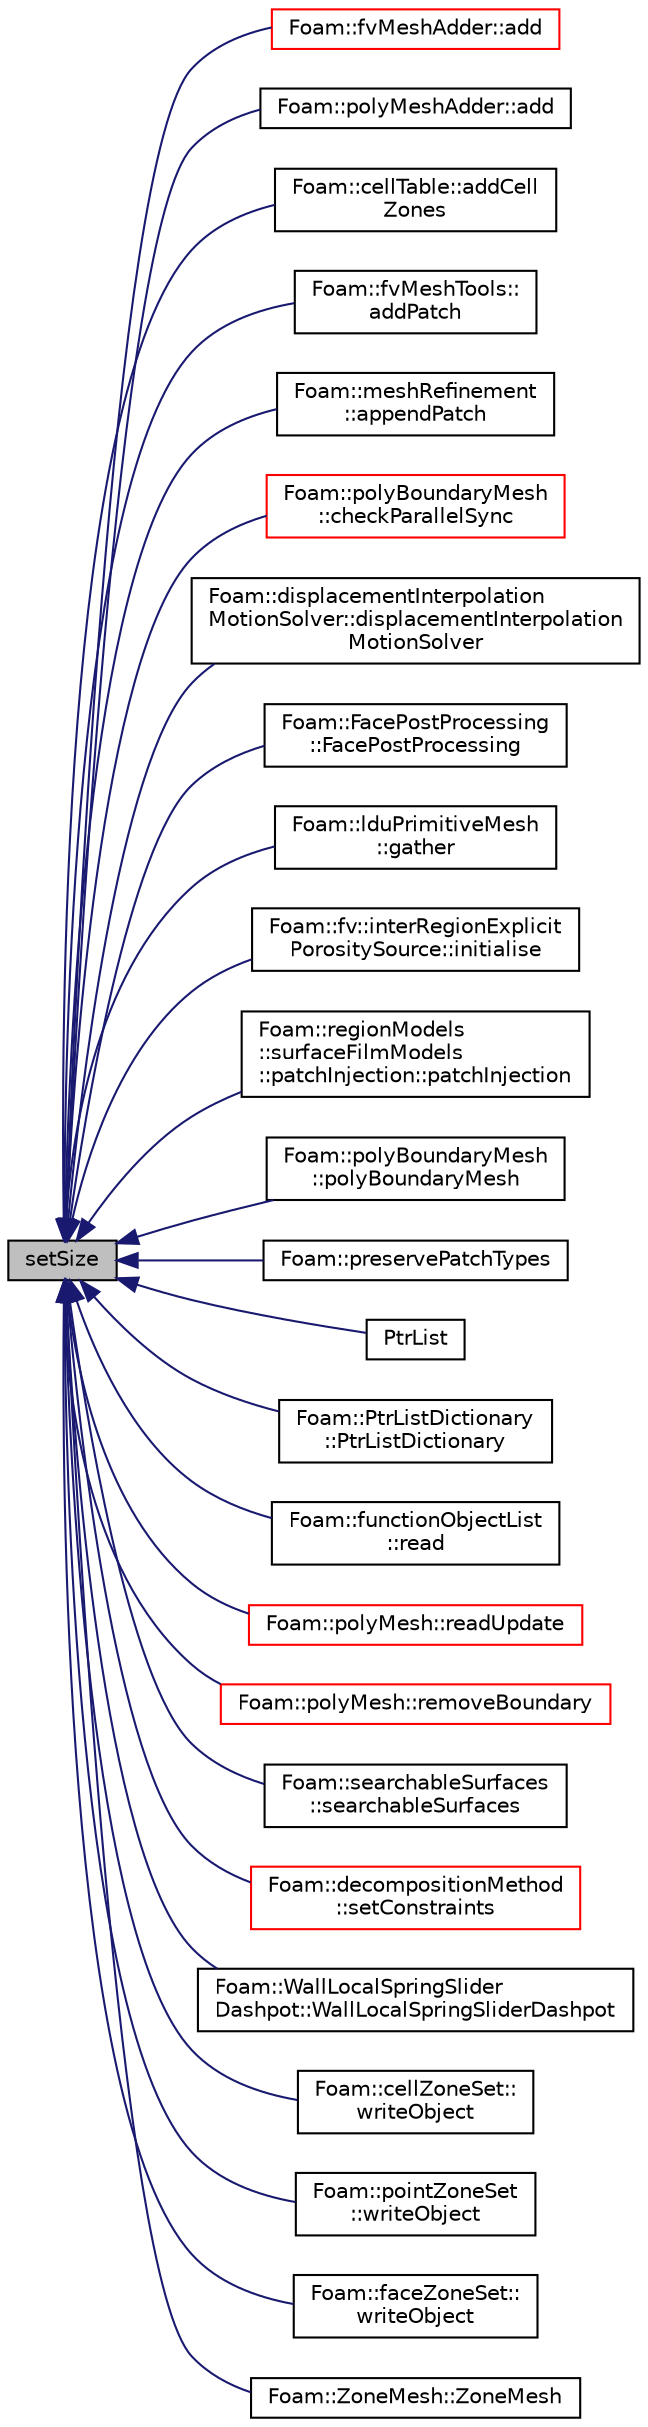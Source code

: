 digraph "setSize"
{
  bgcolor="transparent";
  edge [fontname="Helvetica",fontsize="10",labelfontname="Helvetica",labelfontsize="10"];
  node [fontname="Helvetica",fontsize="10",shape=record];
  rankdir="LR";
  Node1 [label="setSize",height=0.2,width=0.4,color="black", fillcolor="grey75", style="filled", fontcolor="black"];
  Node1 -> Node2 [dir="back",color="midnightblue",fontsize="10",style="solid",fontname="Helvetica"];
  Node2 [label="Foam::fvMeshAdder::add",height=0.2,width=0.4,color="red",URL="$a00869.html#a279c8df949a7489a89a5f2c600e2e3ed",tooltip="Inplace add mesh to fvMesh. Maps all stored fields. Returns map. "];
  Node1 -> Node3 [dir="back",color="midnightblue",fontsize="10",style="solid",fontname="Helvetica"];
  Node3 [label="Foam::polyMeshAdder::add",height=0.2,width=0.4,color="black",URL="$a01906.html#a42c72a8d279c201ea1f49824e6fc340a",tooltip="Inplace add mesh to polyMesh. Returns map construct. "];
  Node1 -> Node4 [dir="back",color="midnightblue",fontsize="10",style="solid",fontname="Helvetica"];
  Node4 [label="Foam::cellTable::addCell\lZones",height=0.2,width=0.4,color="black",URL="$a00235.html#a3e09b5787b5e4efb26cd459e05e4dafd",tooltip="Classify tableIds into cellZones according to the cellTable. "];
  Node1 -> Node5 [dir="back",color="midnightblue",fontsize="10",style="solid",fontname="Helvetica"];
  Node5 [label="Foam::fvMeshTools::\laddPatch",height=0.2,width=0.4,color="black",URL="$a00874.html#a590f160ae7ad17fa6394045ac077b9bf",tooltip="Add patch. Inserts patch before all processor patches. "];
  Node1 -> Node6 [dir="back",color="midnightblue",fontsize="10",style="solid",fontname="Helvetica"];
  Node6 [label="Foam::meshRefinement\l::appendPatch",height=0.2,width=0.4,color="black",URL="$a01460.html#afe45e132b7f6aa140c47d16ee3bc3cd5",tooltip="Helper:append patch to end of mesh. "];
  Node1 -> Node7 [dir="back",color="midnightblue",fontsize="10",style="solid",fontname="Helvetica"];
  Node7 [label="Foam::polyBoundaryMesh\l::checkParallelSync",height=0.2,width=0.4,color="red",URL="$a01899.html#a490c98638239707d88ebb005c84997cf",tooltip="Check whether all procs have all patches and in same order. Return. "];
  Node1 -> Node8 [dir="back",color="midnightblue",fontsize="10",style="solid",fontname="Helvetica"];
  Node8 [label="Foam::displacementInterpolation\lMotionSolver::displacementInterpolation\lMotionSolver",height=0.2,width=0.4,color="black",URL="$a00544.html#af70627c48920441a925701b8da5266ba",tooltip="Construct from polyMesh and IOdictionary. "];
  Node1 -> Node9 [dir="back",color="midnightblue",fontsize="10",style="solid",fontname="Helvetica"];
  Node9 [label="Foam::FacePostProcessing\l::FacePostProcessing",height=0.2,width=0.4,color="black",URL="$a00725.html#ada8bf2fb634a22e3abfd39a829f2f8c1",tooltip="Construct from dictionary. "];
  Node1 -> Node10 [dir="back",color="midnightblue",fontsize="10",style="solid",fontname="Helvetica"];
  Node10 [label="Foam::lduPrimitiveMesh\l::gather",height=0.2,width=0.4,color="black",URL="$a01277.html#ad7514c3eec68fa18c472b5dfe1c2b5a4",tooltip="Gather meshes from other processors onto procIDs[0]. "];
  Node1 -> Node11 [dir="back",color="midnightblue",fontsize="10",style="solid",fontname="Helvetica"];
  Node11 [label="Foam::fv::interRegionExplicit\lPorositySource::initialise",height=0.2,width=0.4,color="black",URL="$a01153.html#a18abf8b19283101238a77c9e6865b673",tooltip="Initialise. "];
  Node1 -> Node12 [dir="back",color="midnightblue",fontsize="10",style="solid",fontname="Helvetica"];
  Node12 [label="Foam::regionModels\l::surfaceFilmModels\l::patchInjection::patchInjection",height=0.2,width=0.4,color="black",URL="$a01791.html#a152b740d187e325136f51f50c9b798ab",tooltip="Construct from surface film model. "];
  Node1 -> Node13 [dir="back",color="midnightblue",fontsize="10",style="solid",fontname="Helvetica"];
  Node13 [label="Foam::polyBoundaryMesh\l::polyBoundaryMesh",height=0.2,width=0.4,color="black",URL="$a01899.html#ad5d52e41ec3887120247d19b535cd4e1",tooltip="Read constructor given IOobject and a polyMesh reference. "];
  Node1 -> Node14 [dir="back",color="midnightblue",fontsize="10",style="solid",fontname="Helvetica"];
  Node14 [label="Foam::preservePatchTypes",height=0.2,width=0.4,color="black",URL="$a10675.html#aa5ba4f565a185dfa03afee2986b82183",tooltip="Preserve patch types. "];
  Node1 -> Node15 [dir="back",color="midnightblue",fontsize="10",style="solid",fontname="Helvetica"];
  Node15 [label="PtrList",height=0.2,width=0.4,color="black",URL="$a02020.html#ace62902ecd333756cc657aa44f8a2f74",tooltip="Construct as copy or re-use as specified. "];
  Node1 -> Node16 [dir="back",color="midnightblue",fontsize="10",style="solid",fontname="Helvetica"];
  Node16 [label="Foam::PtrListDictionary\l::PtrListDictionary",height=0.2,width=0.4,color="black",URL="$a02021.html#ae86cf28f16797dc39fa5603e471d8a08",tooltip="Construct given initial list size. "];
  Node1 -> Node17 [dir="back",color="midnightblue",fontsize="10",style="solid",fontname="Helvetica"];
  Node17 [label="Foam::functionObjectList\l::read",height=0.2,width=0.4,color="black",URL="$a00861.html#af816873151ddb0126e98bb2f914d8ed5",tooltip="Read and set the function objects if their data have changed. "];
  Node1 -> Node18 [dir="back",color="midnightblue",fontsize="10",style="solid",fontname="Helvetica"];
  Node18 [label="Foam::polyMesh::readUpdate",height=0.2,width=0.4,color="red",URL="$a01905.html#a9d298b9dbcdbe96c85e7ea556233a8c2",tooltip="Update the mesh based on the mesh files saved in. "];
  Node1 -> Node19 [dir="back",color="midnightblue",fontsize="10",style="solid",fontname="Helvetica"];
  Node19 [label="Foam::polyMesh::removeBoundary",height=0.2,width=0.4,color="red",URL="$a01905.html#acc2134c36adb97b988d5efc383a7f9f0",tooltip="Remove boundary patches. "];
  Node1 -> Node20 [dir="back",color="midnightblue",fontsize="10",style="solid",fontname="Helvetica"];
  Node20 [label="Foam::searchableSurfaces\l::searchableSurfaces",height=0.2,width=0.4,color="black",URL="$a02252.html#a728d2d5193c640e1884f841fccc9c21f",tooltip="Construct from dictionary and whether to construct names always. "];
  Node1 -> Node21 [dir="back",color="midnightblue",fontsize="10",style="solid",fontname="Helvetica"];
  Node21 [label="Foam::decompositionMethod\l::setConstraints",height=0.2,width=0.4,color="red",URL="$a00500.html#a36608a91d1c00b41284eaf46b895387c",tooltip="Helper: extract constraints: "];
  Node1 -> Node22 [dir="back",color="midnightblue",fontsize="10",style="solid",fontname="Helvetica"];
  Node22 [label="Foam::WallLocalSpringSlider\lDashpot::WallLocalSpringSliderDashpot",height=0.2,width=0.4,color="black",URL="$a02826.html#a87d5d4fdb334115ce1f35cd0bbab23d6",tooltip="Construct from dictionary. "];
  Node1 -> Node23 [dir="back",color="midnightblue",fontsize="10",style="solid",fontname="Helvetica"];
  Node23 [label="Foam::cellZoneSet::\lwriteObject",height=0.2,width=0.4,color="black",URL="$a00244.html#a25cce2a2cb8ccf489894549d23b116c8",tooltip="Write cellZone. "];
  Node1 -> Node24 [dir="back",color="midnightblue",fontsize="10",style="solid",fontname="Helvetica"];
  Node24 [label="Foam::pointZoneSet\l::writeObject",height=0.2,width=0.4,color="black",URL="$a01894.html#a25cce2a2cb8ccf489894549d23b116c8",tooltip="Write pointZone. "];
  Node1 -> Node25 [dir="back",color="midnightblue",fontsize="10",style="solid",fontname="Helvetica"];
  Node25 [label="Foam::faceZoneSet::\lwriteObject",height=0.2,width=0.4,color="black",URL="$a00737.html#a25cce2a2cb8ccf489894549d23b116c8",tooltip="Write faceZone. "];
  Node1 -> Node26 [dir="back",color="midnightblue",fontsize="10",style="solid",fontname="Helvetica"];
  Node26 [label="Foam::ZoneMesh::ZoneMesh",height=0.2,width=0.4,color="black",URL="$a02883.html#a52d0e850392e5c299af6c11ba9bb0a9a",tooltip="Construct given a PtrList. "];
}
